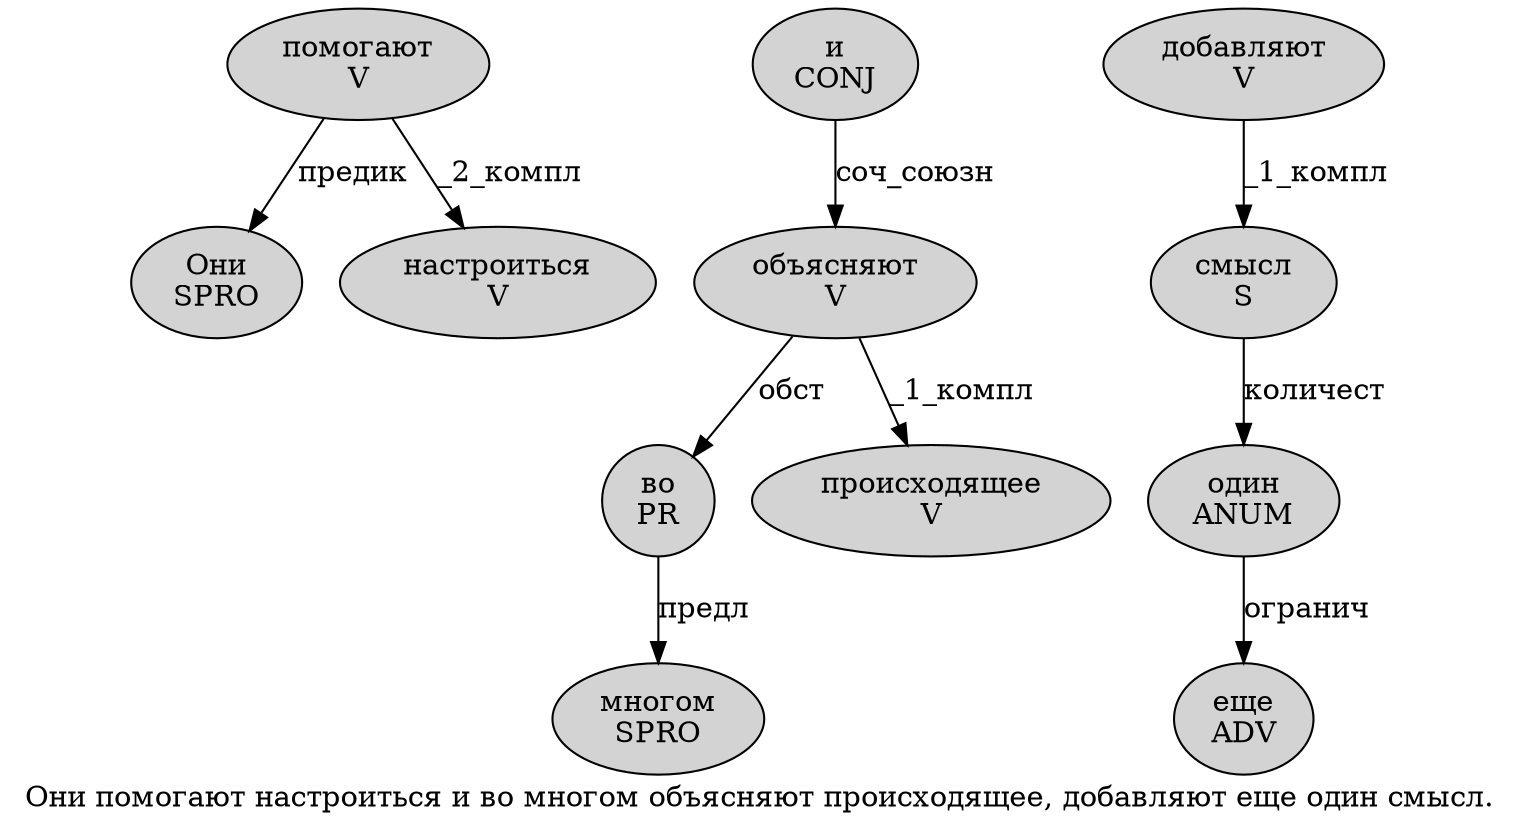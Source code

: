 digraph SENTENCE_772 {
	graph [label="Они помогают настроиться и во многом объясняют происходящее, добавляют еще один смысл."]
	node [style=filled]
		0 [label="Они
SPRO" color="" fillcolor=lightgray penwidth=1 shape=ellipse]
		1 [label="помогают
V" color="" fillcolor=lightgray penwidth=1 shape=ellipse]
		2 [label="настроиться
V" color="" fillcolor=lightgray penwidth=1 shape=ellipse]
		3 [label="и
CONJ" color="" fillcolor=lightgray penwidth=1 shape=ellipse]
		4 [label="во
PR" color="" fillcolor=lightgray penwidth=1 shape=ellipse]
		5 [label="многом
SPRO" color="" fillcolor=lightgray penwidth=1 shape=ellipse]
		6 [label="объясняют
V" color="" fillcolor=lightgray penwidth=1 shape=ellipse]
		7 [label="происходящее
V" color="" fillcolor=lightgray penwidth=1 shape=ellipse]
		9 [label="добавляют
V" color="" fillcolor=lightgray penwidth=1 shape=ellipse]
		10 [label="еще
ADV" color="" fillcolor=lightgray penwidth=1 shape=ellipse]
		11 [label="один
ANUM" color="" fillcolor=lightgray penwidth=1 shape=ellipse]
		12 [label="смысл
S" color="" fillcolor=lightgray penwidth=1 shape=ellipse]
			4 -> 5 [label="предл"]
			3 -> 6 [label="соч_союзн"]
			12 -> 11 [label="количест"]
			11 -> 10 [label="огранич"]
			9 -> 12 [label="_1_компл"]
			6 -> 4 [label="обст"]
			6 -> 7 [label="_1_компл"]
			1 -> 0 [label="предик"]
			1 -> 2 [label="_2_компл"]
}